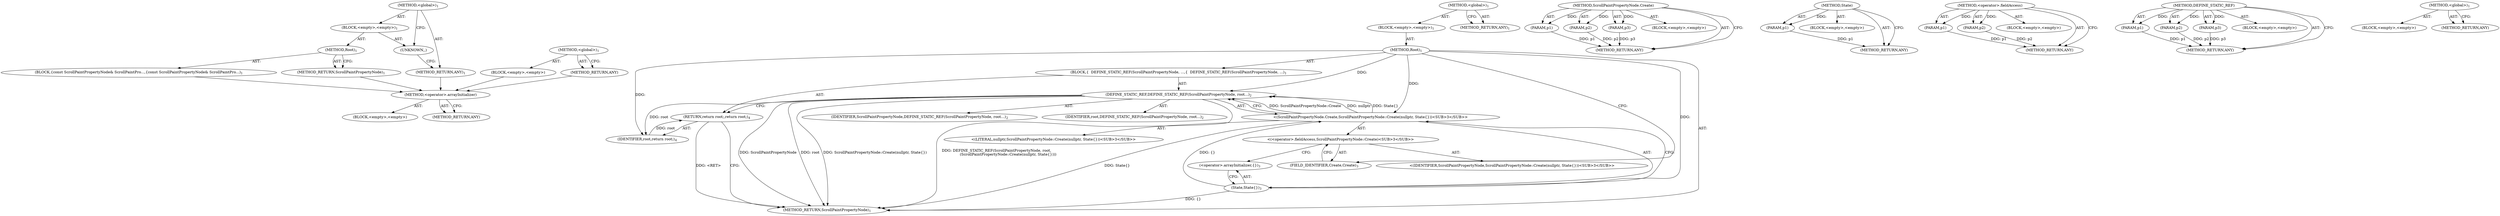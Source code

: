 digraph "&lt;global&gt;" {
vulnerable_62 [label=<(METHOD,&lt;operator&gt;.arrayInitializer)>];
vulnerable_63 [label=<(BLOCK,&lt;empty&gt;,&lt;empty&gt;)>];
vulnerable_64 [label=<(METHOD_RETURN,ANY)>];
vulnerable_6 [label=<(METHOD,&lt;global&gt;)<SUB>1</SUB>>];
vulnerable_7 [label=<(BLOCK,&lt;empty&gt;,&lt;empty&gt;)<SUB>1</SUB>>];
vulnerable_8 [label=<(METHOD,Root)<SUB>1</SUB>>];
vulnerable_9 [label=<(BLOCK,{
  DEFINE_STATIC_REF(ScrollPaintPropertyNode, ...,{
  DEFINE_STATIC_REF(ScrollPaintPropertyNode, ...)<SUB>1</SUB>>];
vulnerable_10 [label=<(DEFINE_STATIC_REF,DEFINE_STATIC_REF(ScrollPaintPropertyNode, root...)<SUB>2</SUB>>];
vulnerable_11 [label=<(IDENTIFIER,ScrollPaintPropertyNode,DEFINE_STATIC_REF(ScrollPaintPropertyNode, root...)<SUB>2</SUB>>];
vulnerable_12 [label=<(IDENTIFIER,root,DEFINE_STATIC_REF(ScrollPaintPropertyNode, root...)<SUB>2</SUB>>];
vulnerable_13 [label="<(ScrollPaintPropertyNode.Create,ScrollPaintPropertyNode::Create(nullptr, State{}))<SUB>3</SUB>>"];
vulnerable_14 [label="<(&lt;operator&gt;.fieldAccess,ScrollPaintPropertyNode::Create)<SUB>3</SUB>>"];
vulnerable_15 [label="<(IDENTIFIER,ScrollPaintPropertyNode,ScrollPaintPropertyNode::Create(nullptr, State{}))<SUB>3</SUB>>"];
vulnerable_16 [label=<(FIELD_IDENTIFIER,Create,Create)<SUB>3</SUB>>];
vulnerable_17 [label="<(LITERAL,nullptr,ScrollPaintPropertyNode::Create(nullptr, State{}))<SUB>3</SUB>>"];
vulnerable_18 [label=<(State,State{})<SUB>3</SUB>>];
vulnerable_19 [label=<(&lt;operator&gt;.arrayInitializer,{})<SUB>3</SUB>>];
vulnerable_20 [label=<(RETURN,return root;,return root;)<SUB>4</SUB>>];
vulnerable_21 [label=<(IDENTIFIER,root,return root;)<SUB>4</SUB>>];
vulnerable_22 [label=<(METHOD_RETURN,ScrollPaintPropertyNode)<SUB>1</SUB>>];
vulnerable_24 [label=<(METHOD_RETURN,ANY)<SUB>1</SUB>>];
vulnerable_47 [label=<(METHOD,ScrollPaintPropertyNode.Create)>];
vulnerable_48 [label=<(PARAM,p1)>];
vulnerable_49 [label=<(PARAM,p2)>];
vulnerable_50 [label=<(PARAM,p3)>];
vulnerable_51 [label=<(BLOCK,&lt;empty&gt;,&lt;empty&gt;)>];
vulnerable_52 [label=<(METHOD_RETURN,ANY)>];
vulnerable_58 [label=<(METHOD,State)>];
vulnerable_59 [label=<(PARAM,p1)>];
vulnerable_60 [label=<(BLOCK,&lt;empty&gt;,&lt;empty&gt;)>];
vulnerable_61 [label=<(METHOD_RETURN,ANY)>];
vulnerable_53 [label=<(METHOD,&lt;operator&gt;.fieldAccess)>];
vulnerable_54 [label=<(PARAM,p1)>];
vulnerable_55 [label=<(PARAM,p2)>];
vulnerable_56 [label=<(BLOCK,&lt;empty&gt;,&lt;empty&gt;)>];
vulnerable_57 [label=<(METHOD_RETURN,ANY)>];
vulnerable_41 [label=<(METHOD,DEFINE_STATIC_REF)>];
vulnerable_42 [label=<(PARAM,p1)>];
vulnerable_43 [label=<(PARAM,p2)>];
vulnerable_44 [label=<(PARAM,p3)>];
vulnerable_45 [label=<(BLOCK,&lt;empty&gt;,&lt;empty&gt;)>];
vulnerable_46 [label=<(METHOD_RETURN,ANY)>];
vulnerable_35 [label=<(METHOD,&lt;global&gt;)<SUB>1</SUB>>];
vulnerable_36 [label=<(BLOCK,&lt;empty&gt;,&lt;empty&gt;)>];
vulnerable_37 [label=<(METHOD_RETURN,ANY)>];
fixed_6 [label=<(METHOD,&lt;global&gt;)<SUB>1</SUB>>];
fixed_7 [label=<(BLOCK,&lt;empty&gt;,&lt;empty&gt;)<SUB>1</SUB>>];
fixed_8 [label=<(METHOD,Root)<SUB>1</SUB>>];
fixed_9 [label=<(BLOCK,{
const ScrollPaintPropertyNode&amp; ScrollPaintPro...,{
const ScrollPaintPropertyNode&amp; ScrollPaintPro...)<SUB>1</SUB>>];
fixed_10 [label=<(METHOD_RETURN,ScrollPaintPropertyNode)<SUB>1</SUB>>];
fixed_12 [label=<(UNKNOWN,,)>];
fixed_13 [label=<(METHOD_RETURN,ANY)<SUB>1</SUB>>];
fixed_22 [label=<(METHOD,&lt;global&gt;)<SUB>1</SUB>>];
fixed_23 [label=<(BLOCK,&lt;empty&gt;,&lt;empty&gt;)>];
fixed_24 [label=<(METHOD_RETURN,ANY)>];
vulnerable_62 -> vulnerable_63  [key=0, label="AST: "];
vulnerable_62 -> vulnerable_64  [key=0, label="AST: "];
vulnerable_62 -> vulnerable_64  [key=1, label="CFG: "];
vulnerable_6 -> vulnerable_7  [key=0, label="AST: "];
vulnerable_6 -> vulnerable_24  [key=0, label="AST: "];
vulnerable_6 -> vulnerable_24  [key=1, label="CFG: "];
vulnerable_7 -> vulnerable_8  [key=0, label="AST: "];
vulnerable_8 -> vulnerable_9  [key=0, label="AST: "];
vulnerable_8 -> vulnerable_22  [key=0, label="AST: "];
vulnerable_8 -> vulnerable_16  [key=0, label="CFG: "];
vulnerable_8 -> vulnerable_10  [key=0, label="DDG: "];
vulnerable_8 -> vulnerable_21  [key=0, label="DDG: "];
vulnerable_8 -> vulnerable_13  [key=0, label="DDG: "];
vulnerable_8 -> vulnerable_18  [key=0, label="DDG: "];
vulnerable_9 -> vulnerable_10  [key=0, label="AST: "];
vulnerable_9 -> vulnerable_20  [key=0, label="AST: "];
vulnerable_10 -> vulnerable_11  [key=0, label="AST: "];
vulnerable_10 -> vulnerable_12  [key=0, label="AST: "];
vulnerable_10 -> vulnerable_13  [key=0, label="AST: "];
vulnerable_10 -> vulnerable_20  [key=0, label="CFG: "];
vulnerable_10 -> vulnerable_22  [key=0, label="DDG: ScrollPaintPropertyNode"];
vulnerable_10 -> vulnerable_22  [key=1, label="DDG: root"];
vulnerable_10 -> vulnerable_22  [key=2, label="DDG: ScrollPaintPropertyNode::Create(nullptr, State{})"];
vulnerable_10 -> vulnerable_22  [key=3, label="DDG: DEFINE_STATIC_REF(ScrollPaintPropertyNode, root,
                    (ScrollPaintPropertyNode::Create(nullptr, State{})))"];
vulnerable_10 -> vulnerable_21  [key=0, label="DDG: root"];
vulnerable_13 -> vulnerable_14  [key=0, label="AST: "];
vulnerable_13 -> vulnerable_17  [key=0, label="AST: "];
vulnerable_13 -> vulnerable_18  [key=0, label="AST: "];
vulnerable_13 -> vulnerable_10  [key=0, label="CFG: "];
vulnerable_13 -> vulnerable_10  [key=1, label="DDG: ScrollPaintPropertyNode::Create"];
vulnerable_13 -> vulnerable_10  [key=2, label="DDG: nullptr"];
vulnerable_13 -> vulnerable_10  [key=3, label="DDG: State{}"];
vulnerable_13 -> vulnerable_22  [key=0, label="DDG: State{}"];
vulnerable_14 -> vulnerable_15  [key=0, label="AST: "];
vulnerable_14 -> vulnerable_16  [key=0, label="AST: "];
vulnerable_14 -> vulnerable_19  [key=0, label="CFG: "];
vulnerable_16 -> vulnerable_14  [key=0, label="CFG: "];
vulnerable_18 -> vulnerable_19  [key=0, label="AST: "];
vulnerable_18 -> vulnerable_13  [key=0, label="CFG: "];
vulnerable_18 -> vulnerable_13  [key=1, label="DDG: {}"];
vulnerable_18 -> vulnerable_22  [key=0, label="DDG: {}"];
vulnerable_19 -> vulnerable_18  [key=0, label="CFG: "];
vulnerable_20 -> vulnerable_21  [key=0, label="AST: "];
vulnerable_20 -> vulnerable_22  [key=0, label="CFG: "];
vulnerable_20 -> vulnerable_22  [key=1, label="DDG: &lt;RET&gt;"];
vulnerable_21 -> vulnerable_20  [key=0, label="DDG: root"];
vulnerable_47 -> vulnerable_48  [key=0, label="AST: "];
vulnerable_47 -> vulnerable_48  [key=1, label="DDG: "];
vulnerable_47 -> vulnerable_51  [key=0, label="AST: "];
vulnerable_47 -> vulnerable_49  [key=0, label="AST: "];
vulnerable_47 -> vulnerable_49  [key=1, label="DDG: "];
vulnerable_47 -> vulnerable_52  [key=0, label="AST: "];
vulnerable_47 -> vulnerable_52  [key=1, label="CFG: "];
vulnerable_47 -> vulnerable_50  [key=0, label="AST: "];
vulnerable_47 -> vulnerable_50  [key=1, label="DDG: "];
vulnerable_48 -> vulnerable_52  [key=0, label="DDG: p1"];
vulnerable_49 -> vulnerable_52  [key=0, label="DDG: p2"];
vulnerable_50 -> vulnerable_52  [key=0, label="DDG: p3"];
vulnerable_58 -> vulnerable_59  [key=0, label="AST: "];
vulnerable_58 -> vulnerable_59  [key=1, label="DDG: "];
vulnerable_58 -> vulnerable_60  [key=0, label="AST: "];
vulnerable_58 -> vulnerable_61  [key=0, label="AST: "];
vulnerable_58 -> vulnerable_61  [key=1, label="CFG: "];
vulnerable_59 -> vulnerable_61  [key=0, label="DDG: p1"];
vulnerable_53 -> vulnerable_54  [key=0, label="AST: "];
vulnerable_53 -> vulnerable_54  [key=1, label="DDG: "];
vulnerable_53 -> vulnerable_56  [key=0, label="AST: "];
vulnerable_53 -> vulnerable_55  [key=0, label="AST: "];
vulnerable_53 -> vulnerable_55  [key=1, label="DDG: "];
vulnerable_53 -> vulnerable_57  [key=0, label="AST: "];
vulnerable_53 -> vulnerable_57  [key=1, label="CFG: "];
vulnerable_54 -> vulnerable_57  [key=0, label="DDG: p1"];
vulnerable_55 -> vulnerable_57  [key=0, label="DDG: p2"];
vulnerable_41 -> vulnerable_42  [key=0, label="AST: "];
vulnerable_41 -> vulnerable_42  [key=1, label="DDG: "];
vulnerable_41 -> vulnerable_45  [key=0, label="AST: "];
vulnerable_41 -> vulnerable_43  [key=0, label="AST: "];
vulnerable_41 -> vulnerable_43  [key=1, label="DDG: "];
vulnerable_41 -> vulnerable_46  [key=0, label="AST: "];
vulnerable_41 -> vulnerable_46  [key=1, label="CFG: "];
vulnerable_41 -> vulnerable_44  [key=0, label="AST: "];
vulnerable_41 -> vulnerable_44  [key=1, label="DDG: "];
vulnerable_42 -> vulnerable_46  [key=0, label="DDG: p1"];
vulnerable_43 -> vulnerable_46  [key=0, label="DDG: p2"];
vulnerable_44 -> vulnerable_46  [key=0, label="DDG: p3"];
vulnerable_35 -> vulnerable_36  [key=0, label="AST: "];
vulnerable_35 -> vulnerable_37  [key=0, label="AST: "];
vulnerable_35 -> vulnerable_37  [key=1, label="CFG: "];
fixed_6 -> fixed_7  [key=0, label="AST: "];
fixed_6 -> fixed_13  [key=0, label="AST: "];
fixed_6 -> fixed_12  [key=0, label="CFG: "];
fixed_7 -> fixed_8  [key=0, label="AST: "];
fixed_7 -> fixed_12  [key=0, label="AST: "];
fixed_8 -> fixed_9  [key=0, label="AST: "];
fixed_8 -> fixed_10  [key=0, label="AST: "];
fixed_8 -> fixed_10  [key=1, label="CFG: "];
fixed_9 -> vulnerable_62  [key=0];
fixed_10 -> vulnerable_62  [key=0];
fixed_12 -> fixed_13  [key=0, label="CFG: "];
fixed_13 -> vulnerable_62  [key=0];
fixed_22 -> fixed_23  [key=0, label="AST: "];
fixed_22 -> fixed_24  [key=0, label="AST: "];
fixed_22 -> fixed_24  [key=1, label="CFG: "];
fixed_23 -> vulnerable_62  [key=0];
fixed_24 -> vulnerable_62  [key=0];
}
